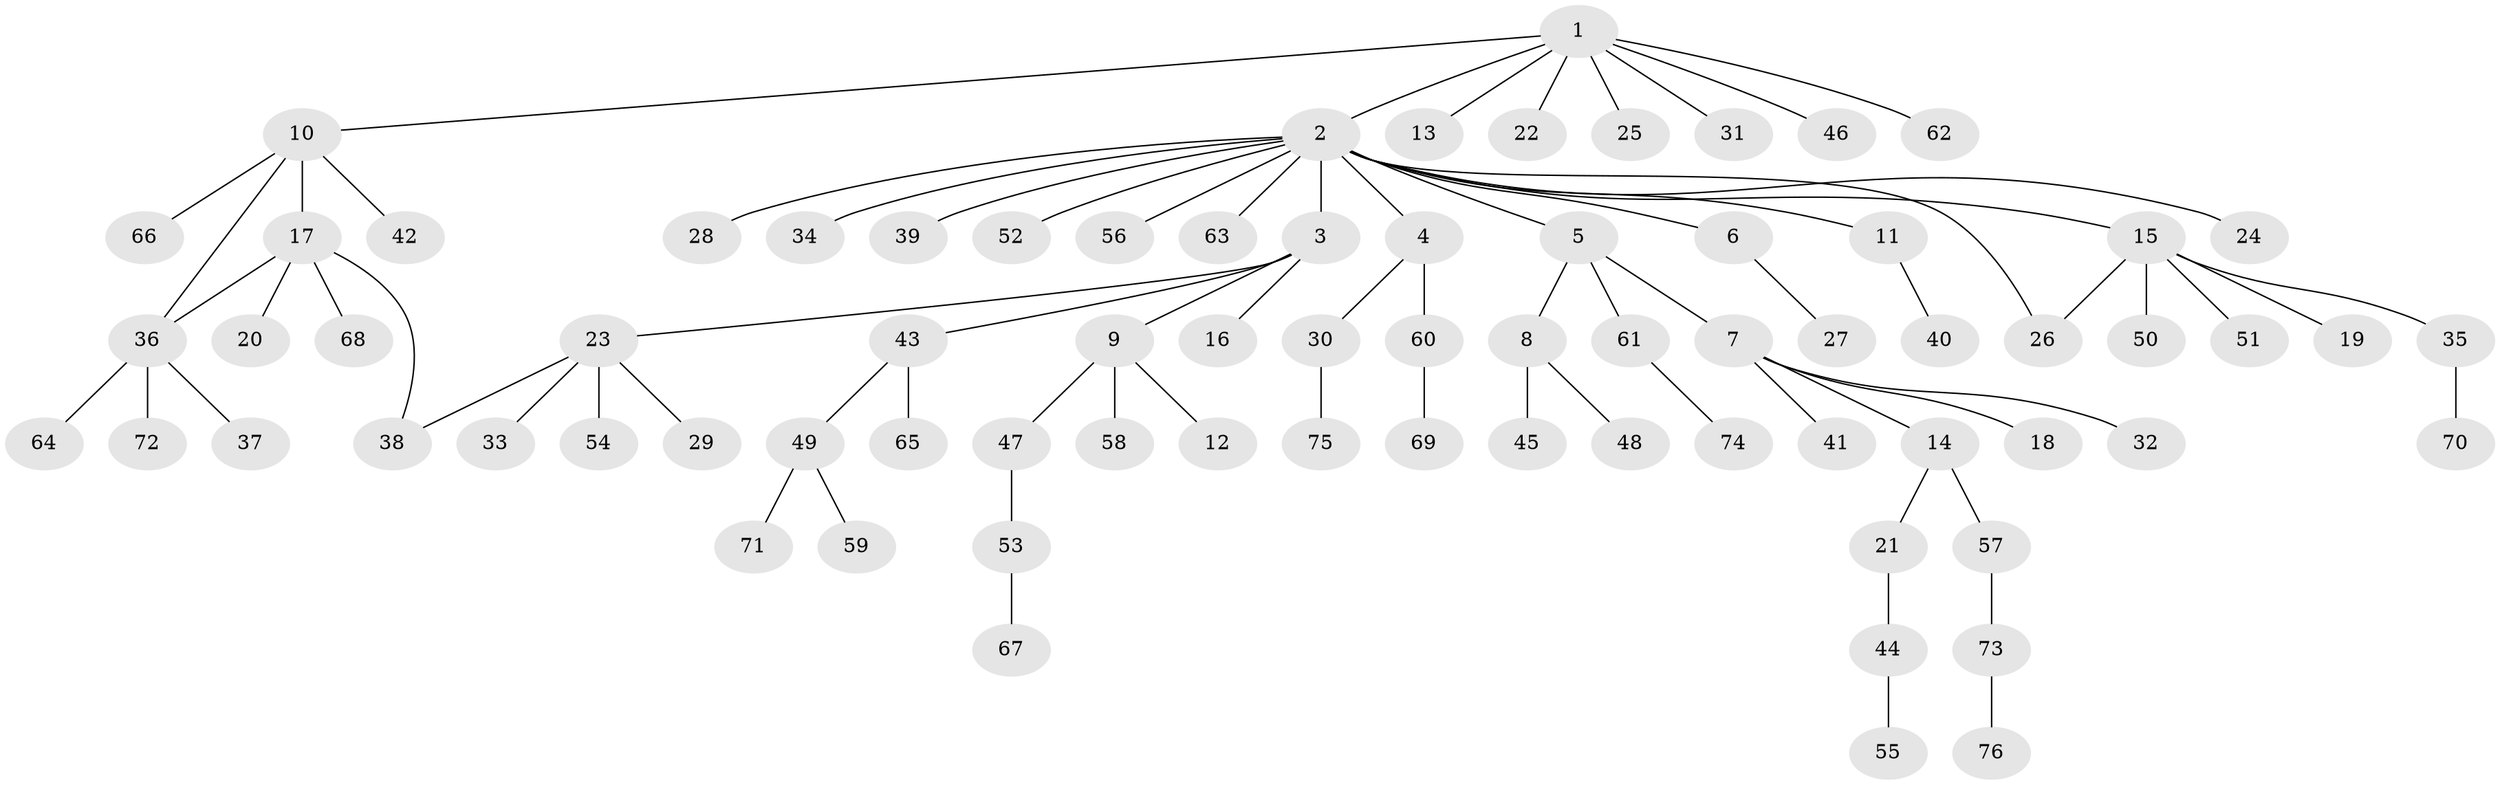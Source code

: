 // Generated by graph-tools (version 1.1) at 2025/47/03/09/25 04:47:11]
// undirected, 76 vertices, 78 edges
graph export_dot {
graph [start="1"]
  node [color=gray90,style=filled];
  1;
  2;
  3;
  4;
  5;
  6;
  7;
  8;
  9;
  10;
  11;
  12;
  13;
  14;
  15;
  16;
  17;
  18;
  19;
  20;
  21;
  22;
  23;
  24;
  25;
  26;
  27;
  28;
  29;
  30;
  31;
  32;
  33;
  34;
  35;
  36;
  37;
  38;
  39;
  40;
  41;
  42;
  43;
  44;
  45;
  46;
  47;
  48;
  49;
  50;
  51;
  52;
  53;
  54;
  55;
  56;
  57;
  58;
  59;
  60;
  61;
  62;
  63;
  64;
  65;
  66;
  67;
  68;
  69;
  70;
  71;
  72;
  73;
  74;
  75;
  76;
  1 -- 2;
  1 -- 10;
  1 -- 13;
  1 -- 22;
  1 -- 25;
  1 -- 31;
  1 -- 46;
  1 -- 62;
  2 -- 3;
  2 -- 4;
  2 -- 5;
  2 -- 6;
  2 -- 11;
  2 -- 15;
  2 -- 24;
  2 -- 26;
  2 -- 28;
  2 -- 34;
  2 -- 39;
  2 -- 52;
  2 -- 56;
  2 -- 63;
  3 -- 9;
  3 -- 16;
  3 -- 23;
  3 -- 43;
  4 -- 30;
  4 -- 60;
  5 -- 7;
  5 -- 8;
  5 -- 61;
  6 -- 27;
  7 -- 14;
  7 -- 18;
  7 -- 32;
  7 -- 41;
  8 -- 45;
  8 -- 48;
  9 -- 12;
  9 -- 47;
  9 -- 58;
  10 -- 17;
  10 -- 36;
  10 -- 42;
  10 -- 66;
  11 -- 40;
  14 -- 21;
  14 -- 57;
  15 -- 19;
  15 -- 26;
  15 -- 35;
  15 -- 50;
  15 -- 51;
  17 -- 20;
  17 -- 36;
  17 -- 38;
  17 -- 68;
  21 -- 44;
  23 -- 29;
  23 -- 33;
  23 -- 38;
  23 -- 54;
  30 -- 75;
  35 -- 70;
  36 -- 37;
  36 -- 64;
  36 -- 72;
  43 -- 49;
  43 -- 65;
  44 -- 55;
  47 -- 53;
  49 -- 59;
  49 -- 71;
  53 -- 67;
  57 -- 73;
  60 -- 69;
  61 -- 74;
  73 -- 76;
}
